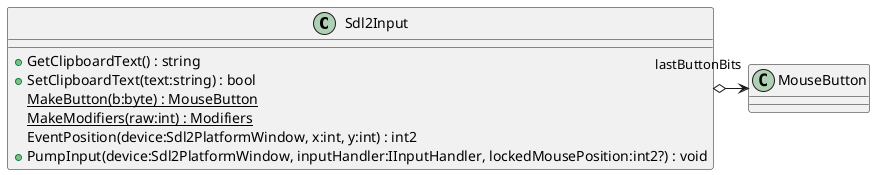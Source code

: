 @startuml
class Sdl2Input {
    + GetClipboardText() : string
    + SetClipboardText(text:string) : bool
    {static} MakeButton(b:byte) : MouseButton
    {static} MakeModifiers(raw:int) : Modifiers
    EventPosition(device:Sdl2PlatformWindow, x:int, y:int) : int2
    + PumpInput(device:Sdl2PlatformWindow, inputHandler:IInputHandler, lockedMousePosition:int2?) : void
}
Sdl2Input o-> "lastButtonBits" MouseButton
@enduml
